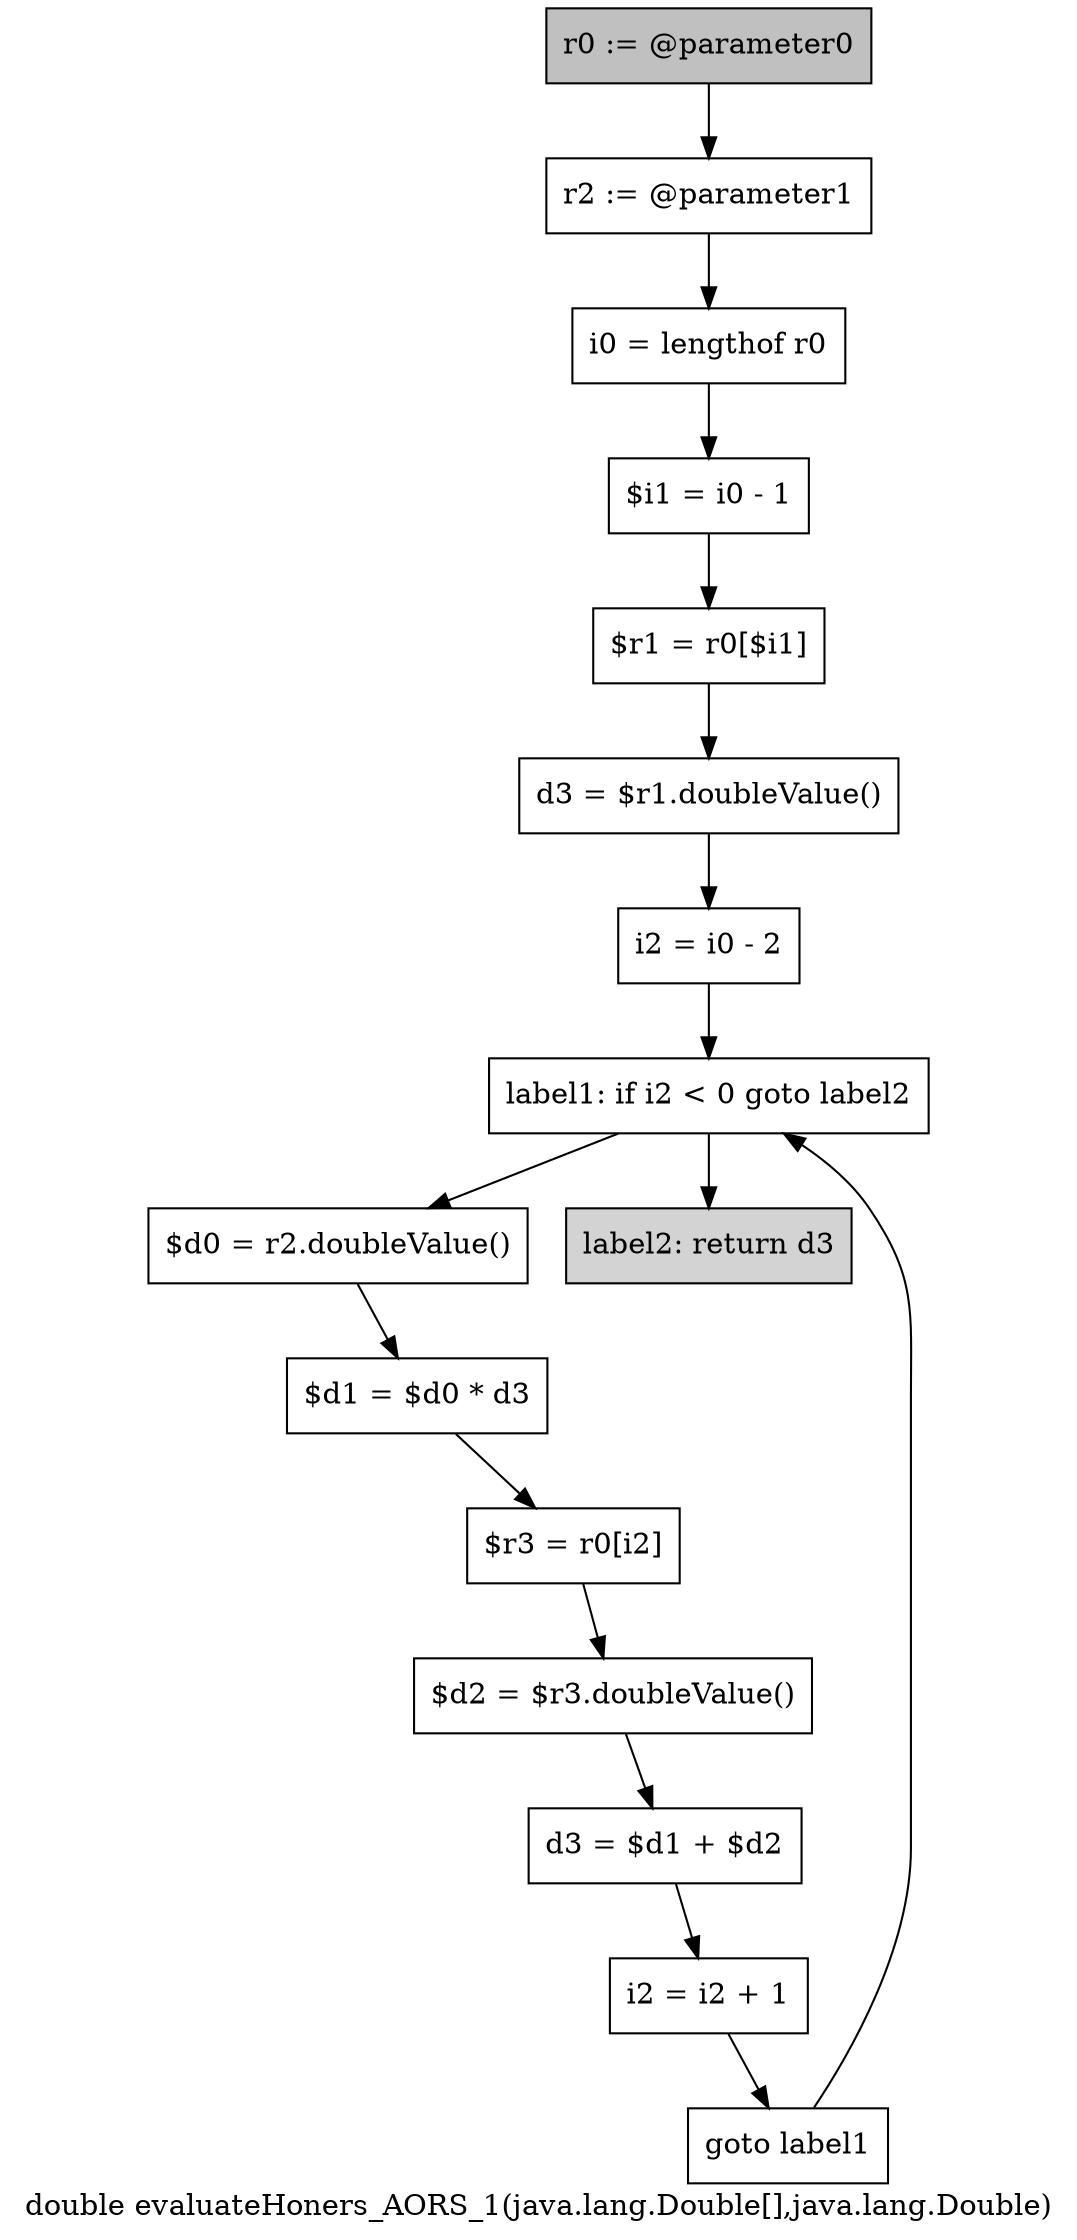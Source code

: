 digraph "double evaluateHoners_AORS_1(java.lang.Double[],java.lang.Double)" {
    label="double evaluateHoners_AORS_1(java.lang.Double[],java.lang.Double)";
    node [shape=box];
    "0" [style=filled,fillcolor=gray,label="r0 := @parameter0",];
    "1" [label="r2 := @parameter1",];
    "0"->"1";
    "2" [label="i0 = lengthof r0",];
    "1"->"2";
    "3" [label="$i1 = i0 - 1",];
    "2"->"3";
    "4" [label="$r1 = r0[$i1]",];
    "3"->"4";
    "5" [label="d3 = $r1.doubleValue()",];
    "4"->"5";
    "6" [label="i2 = i0 - 2",];
    "5"->"6";
    "7" [label="label1: if i2 < 0 goto label2",];
    "6"->"7";
    "8" [label="$d0 = r2.doubleValue()",];
    "7"->"8";
    "15" [style=filled,fillcolor=lightgray,label="label2: return d3",];
    "7"->"15";
    "9" [label="$d1 = $d0 * d3",];
    "8"->"9";
    "10" [label="$r3 = r0[i2]",];
    "9"->"10";
    "11" [label="$d2 = $r3.doubleValue()",];
    "10"->"11";
    "12" [label="d3 = $d1 + $d2",];
    "11"->"12";
    "13" [label="i2 = i2 + 1",];
    "12"->"13";
    "14" [label="goto label1",];
    "13"->"14";
    "14"->"7";
}
